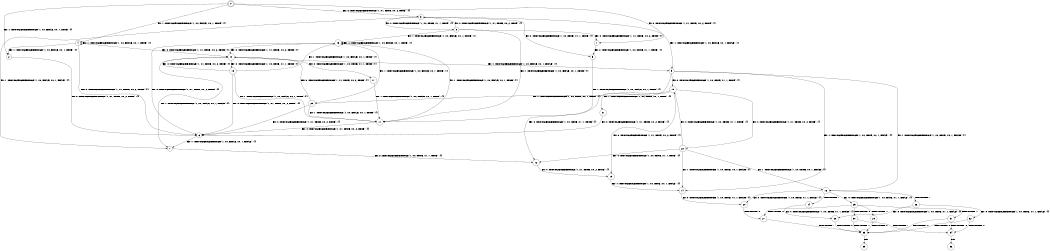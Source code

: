 digraph BCG {
size = "7, 10.5";
center = TRUE;
node [shape = circle];
0 [peripheries = 2];
0 -> 1 [label = "EX !0 !ATOMIC_EXCH_BRANCH (1, +1, TRUE, +0, 2, TRUE) !{}"];
0 -> 2 [label = "EX !1 !ATOMIC_EXCH_BRANCH (1, +0, FALSE, +0, 1, TRUE) !{}"];
0 -> 3 [label = "EX !0 !ATOMIC_EXCH_BRANCH (1, +1, TRUE, +0, 2, TRUE) !{}"];
0 -> 4 [label = "EX !1 !ATOMIC_EXCH_BRANCH (1, +0, FALSE, +0, 1, TRUE) !{}"];
1 -> 5 [label = "EX !0 !ATOMIC_EXCH_BRANCH (1, +0, TRUE, +1, 1, TRUE) !{}"];
2 -> 6 [label = "EX !0 !ATOMIC_EXCH_BRANCH (1, +1, TRUE, +0, 2, TRUE) !{}"];
3 -> 5 [label = "EX !0 !ATOMIC_EXCH_BRANCH (1, +0, TRUE, +1, 1, TRUE) !{}"];
3 -> 7 [label = "EX !1 !ATOMIC_EXCH_BRANCH (1, +0, FALSE, +0, 1, FALSE) !{}"];
3 -> 8 [label = "EX !0 !ATOMIC_EXCH_BRANCH (1, +0, TRUE, +1, 1, TRUE) !{}"];
3 -> 9 [label = "EX !1 !ATOMIC_EXCH_BRANCH (1, +0, FALSE, +0, 1, FALSE) !{}"];
4 -> 2 [label = "EX !1 !ATOMIC_EXCH_BRANCH (1, +0, FALSE, +0, 1, TRUE) !{}"];
4 -> 6 [label = "EX !0 !ATOMIC_EXCH_BRANCH (1, +1, TRUE, +0, 2, TRUE) !{}"];
4 -> 4 [label = "EX !1 !ATOMIC_EXCH_BRANCH (1, +0, FALSE, +0, 1, TRUE) !{}"];
4 -> 10 [label = "EX !0 !ATOMIC_EXCH_BRANCH (1, +1, TRUE, +0, 2, TRUE) !{}"];
5 -> 11 [label = "EX !1 !ATOMIC_EXCH_BRANCH (1, +0, FALSE, +0, 1, TRUE) !{}"];
6 -> 7 [label = "EX !1 !ATOMIC_EXCH_BRANCH (1, +0, FALSE, +0, 1, FALSE) !{}"];
7 -> 12 [label = "EX !0 !ATOMIC_EXCH_BRANCH (1, +0, TRUE, +1, 1, TRUE) !{}"];
8 -> 1 [label = "EX !0 !ATOMIC_EXCH_BRANCH (1, +1, TRUE, +0, 2, TRUE) !{}"];
8 -> 11 [label = "EX !1 !ATOMIC_EXCH_BRANCH (1, +0, FALSE, +0, 1, TRUE) !{}"];
8 -> 3 [label = "EX !0 !ATOMIC_EXCH_BRANCH (1, +1, TRUE, +0, 2, TRUE) !{}"];
8 -> 13 [label = "EX !1 !ATOMIC_EXCH_BRANCH (1, +0, FALSE, +0, 1, TRUE) !{}"];
9 -> 12 [label = "EX !0 !ATOMIC_EXCH_BRANCH (1, +0, TRUE, +1, 1, TRUE) !{}"];
9 -> 14 [label = "EX !1 !ATOMIC_EXCH_BRANCH (1, +0, TRUE, +0, 1, FALSE) !{}"];
9 -> 15 [label = "EX !0 !ATOMIC_EXCH_BRANCH (1, +0, TRUE, +1, 1, TRUE) !{}"];
9 -> 16 [label = "EX !1 !ATOMIC_EXCH_BRANCH (1, +0, TRUE, +0, 1, FALSE) !{}"];
10 -> 17 [label = "EX !0 !ATOMIC_EXCH_BRANCH (1, +0, TRUE, +1, 1, TRUE) !{}"];
10 -> 7 [label = "EX !1 !ATOMIC_EXCH_BRANCH (1, +0, FALSE, +0, 1, FALSE) !{}"];
10 -> 18 [label = "EX !0 !ATOMIC_EXCH_BRANCH (1, +0, TRUE, +1, 1, TRUE) !{}"];
10 -> 9 [label = "EX !1 !ATOMIC_EXCH_BRANCH (1, +0, FALSE, +0, 1, FALSE) !{}"];
11 -> 6 [label = "EX !0 !ATOMIC_EXCH_BRANCH (1, +1, TRUE, +0, 2, TRUE) !{}"];
12 -> 19 [label = "EX !0 !ATOMIC_EXCH_BRANCH (1, +1, TRUE, +0, 2, TRUE) !{}"];
13 -> 6 [label = "EX !0 !ATOMIC_EXCH_BRANCH (1, +1, TRUE, +0, 2, TRUE) !{}"];
13 -> 11 [label = "EX !1 !ATOMIC_EXCH_BRANCH (1, +0, FALSE, +0, 1, TRUE) !{}"];
13 -> 10 [label = "EX !0 !ATOMIC_EXCH_BRANCH (1, +1, TRUE, +0, 2, TRUE) !{}"];
13 -> 13 [label = "EX !1 !ATOMIC_EXCH_BRANCH (1, +0, FALSE, +0, 1, TRUE) !{}"];
14 -> 20 [label = "EX !0 !ATOMIC_EXCH_BRANCH (1, +0, TRUE, +1, 1, FALSE) !{}"];
15 -> 19 [label = "EX !0 !ATOMIC_EXCH_BRANCH (1, +1, TRUE, +0, 2, TRUE) !{}"];
15 -> 21 [label = "EX !1 !ATOMIC_EXCH_BRANCH (1, +0, TRUE, +0, 1, TRUE) !{}"];
15 -> 22 [label = "EX !0 !ATOMIC_EXCH_BRANCH (1, +1, TRUE, +0, 2, TRUE) !{}"];
15 -> 23 [label = "EX !1 !ATOMIC_EXCH_BRANCH (1, +0, TRUE, +0, 1, TRUE) !{}"];
16 -> 20 [label = "EX !0 !ATOMIC_EXCH_BRANCH (1, +0, TRUE, +1, 1, FALSE) !{}"];
16 -> 24 [label = "TERMINATE !1"];
16 -> 25 [label = "EX !0 !ATOMIC_EXCH_BRANCH (1, +0, TRUE, +1, 1, FALSE) !{}"];
16 -> 26 [label = "TERMINATE !1"];
17 -> 11 [label = "EX !1 !ATOMIC_EXCH_BRANCH (1, +0, FALSE, +0, 1, TRUE) !{}"];
18 -> 6 [label = "EX !0 !ATOMIC_EXCH_BRANCH (1, +1, TRUE, +0, 2, TRUE) !{}"];
18 -> 11 [label = "EX !1 !ATOMIC_EXCH_BRANCH (1, +0, FALSE, +0, 1, TRUE) !{}"];
18 -> 10 [label = "EX !0 !ATOMIC_EXCH_BRANCH (1, +1, TRUE, +0, 2, TRUE) !{}"];
18 -> 13 [label = "EX !1 !ATOMIC_EXCH_BRANCH (1, +0, FALSE, +0, 1, TRUE) !{}"];
19 -> 14 [label = "EX !1 !ATOMIC_EXCH_BRANCH (1, +0, TRUE, +0, 1, FALSE) !{}"];
20 -> 27 [label = "TERMINATE !0"];
21 -> 6 [label = "EX !0 !ATOMIC_EXCH_BRANCH (1, +1, TRUE, +0, 2, TRUE) !{}"];
22 -> 12 [label = "EX !0 !ATOMIC_EXCH_BRANCH (1, +0, TRUE, +1, 1, TRUE) !{}"];
22 -> 14 [label = "EX !1 !ATOMIC_EXCH_BRANCH (1, +0, TRUE, +0, 1, FALSE) !{}"];
22 -> 15 [label = "EX !0 !ATOMIC_EXCH_BRANCH (1, +0, TRUE, +1, 1, TRUE) !{}"];
22 -> 16 [label = "EX !1 !ATOMIC_EXCH_BRANCH (1, +0, TRUE, +0, 1, FALSE) !{}"];
23 -> 6 [label = "EX !0 !ATOMIC_EXCH_BRANCH (1, +1, TRUE, +0, 2, TRUE) !{}"];
23 -> 11 [label = "EX !1 !ATOMIC_EXCH_BRANCH (1, +0, FALSE, +0, 1, TRUE) !{}"];
23 -> 10 [label = "EX !0 !ATOMIC_EXCH_BRANCH (1, +1, TRUE, +0, 2, TRUE) !{}"];
23 -> 13 [label = "EX !1 !ATOMIC_EXCH_BRANCH (1, +0, FALSE, +0, 1, TRUE) !{}"];
24 -> 28 [label = "EX !0 !ATOMIC_EXCH_BRANCH (1, +0, TRUE, +1, 1, FALSE) !{}"];
25 -> 27 [label = "TERMINATE !0"];
25 -> 29 [label = "TERMINATE !1"];
25 -> 30 [label = "TERMINATE !0"];
25 -> 31 [label = "TERMINATE !1"];
26 -> 28 [label = "EX !0 !ATOMIC_EXCH_BRANCH (1, +0, TRUE, +1, 1, FALSE) !{}"];
26 -> 32 [label = "EX !0 !ATOMIC_EXCH_BRANCH (1, +0, TRUE, +1, 1, FALSE) !{}"];
27 -> 33 [label = "TERMINATE !1"];
28 -> 33 [label = "TERMINATE !0"];
29 -> 33 [label = "TERMINATE !0"];
30 -> 33 [label = "TERMINATE !1"];
30 -> 34 [label = "TERMINATE !1"];
31 -> 33 [label = "TERMINATE !0"];
31 -> 34 [label = "TERMINATE !0"];
32 -> 33 [label = "TERMINATE !0"];
32 -> 34 [label = "TERMINATE !0"];
33 -> 35 [label = "exit"];
34 -> 36 [label = "exit"];
}
